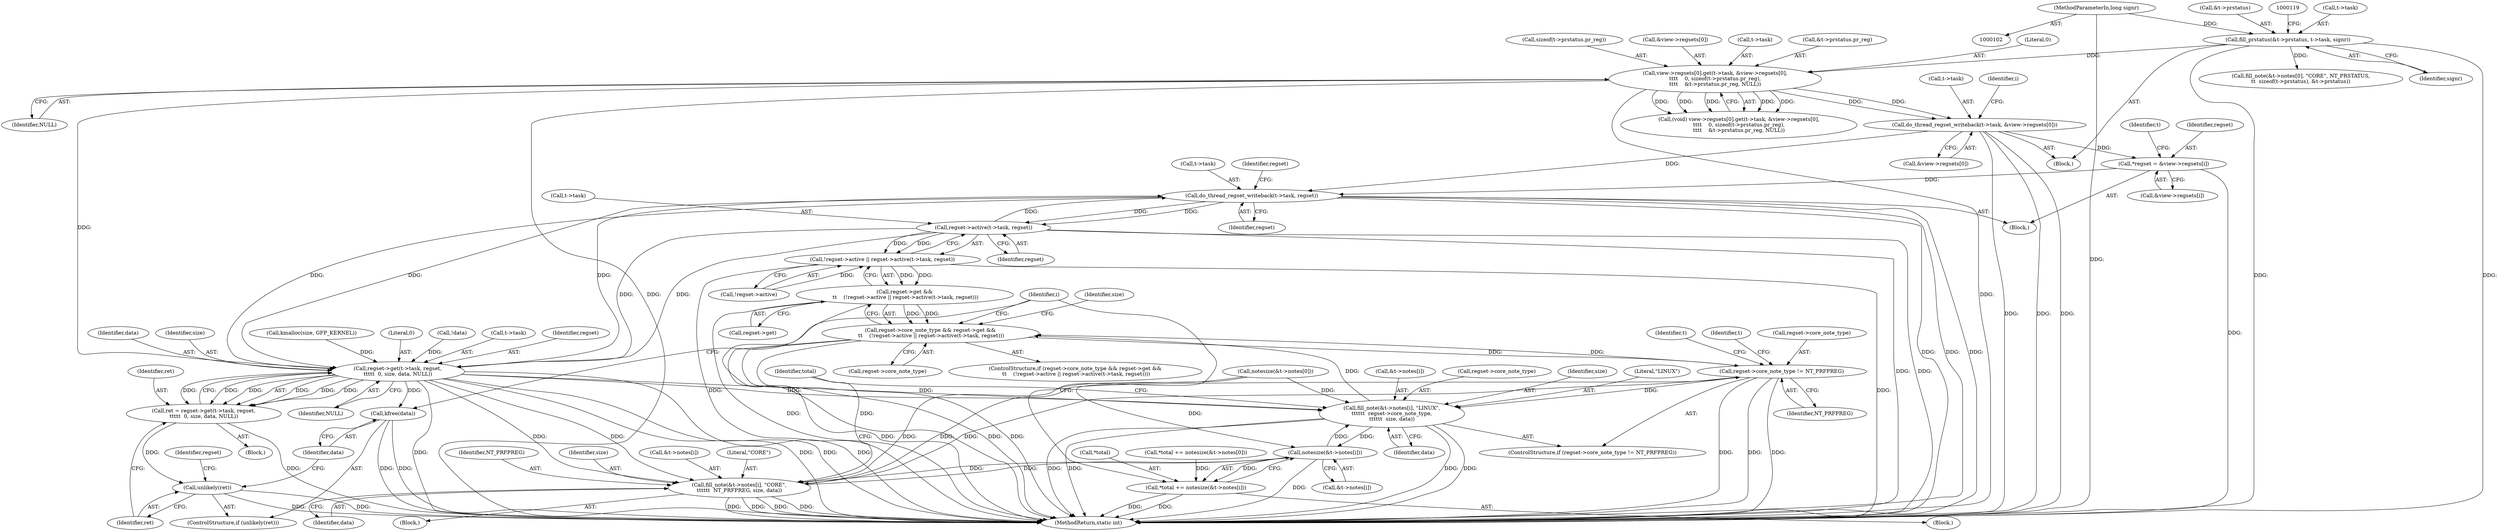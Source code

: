 digraph "0_linux_c8e252586f8d5de906385d8cf6385fee289a825e@API" {
"1000171" [label="(Call,do_thread_regset_writeback(t->task, &view->regsets[0]))"];
"1000120" [label="(Call,view->regsets[0].get(t->task, &view->regsets[0],\n\t\t\t\t    0, sizeof(t->prstatus.pr_reg),\n\t\t\t\t    &t->prstatus.pr_reg, NULL))"];
"1000109" [label="(Call,fill_prstatus(&t->prstatus, t->task, signr))"];
"1000105" [label="(MethodParameterIn,long signr)"];
"1000194" [label="(Call,*regset = &view->regsets[i])"];
"1000202" [label="(Call,do_thread_regset_writeback(t->task, regset))"];
"1000221" [label="(Call,regset->active(t->task, regset))"];
"1000216" [label="(Call,!regset->active || regset->active(t->task, regset))"];
"1000212" [label="(Call,regset->get &&\n \t\t    (!regset->active || regset->active(t->task, regset)))"];
"1000208" [label="(Call,regset->core_note_type && regset->get &&\n \t\t    (!regset->active || regset->active(t->task, regset)))"];
"1000269" [label="(Call,regset->core_note_type != NT_PRFPREG)"];
"1000274" [label="(Call,fill_note(&t->notes[i], \"LINUX\",\n\t\t\t\t\t\t  regset->core_note_type,\n\t\t\t\t\t\t  size, data))"];
"1000310" [label="(Call,notesize(&t->notes[i]))"];
"1000296" [label="(Call,fill_note(&t->notes[i], \"CORE\",\n\t\t\t\t\t\t  NT_PRFPREG, size, data))"];
"1000307" [label="(Call,*total += notesize(&t->notes[i]))"];
"1000252" [label="(Call,regset->get(t->task, regset,\n\t\t\t\t\t  0, size, data, NULL))"];
"1000250" [label="(Call,ret = regset->get(t->task, regset,\n\t\t\t\t\t  0, size, data, NULL))"];
"1000262" [label="(Call,unlikely(ret))"];
"1000264" [label="(Call,kfree(data))"];
"1000288" [label="(Block,)"];
"1000171" [label="(Call,do_thread_regset_writeback(t->task, &view->regsets[0]))"];
"1000226" [label="(Block,)"];
"1000241" [label="(Call,kmalloc(size, GFP_KERNEL))"];
"1000191" [label="(Identifier,i)"];
"1000161" [label="(Call,*total += notesize(&t->notes[0]))"];
"1000319" [label="(MethodReturn,static int)"];
"1000262" [label="(Call,unlikely(ret))"];
"1000257" [label="(Literal,0)"];
"1000265" [label="(Identifier,data)"];
"1000270" [label="(Call,regset->core_note_type)"];
"1000253" [label="(Call,t->task)"];
"1000269" [label="(Call,regset->core_note_type != NT_PRFPREG)"];
"1000307" [label="(Call,*total += notesize(&t->notes[i]))"];
"1000117" [label="(Identifier,signr)"];
"1000282" [label="(Call,regset->core_note_type)"];
"1000285" [label="(Identifier,size)"];
"1000292" [label="(Identifier,t)"];
"1000137" [label="(Call,&t->prstatus.pr_reg)"];
"1000212" [label="(Call,regset->get &&\n \t\t    (!regset->active || regset->active(t->task, regset)))"];
"1000114" [label="(Call,t->task)"];
"1000195" [label="(Identifier,regset)"];
"1000274" [label="(Call,fill_note(&t->notes[i], \"LINUX\",\n\t\t\t\t\t\t  regset->core_note_type,\n\t\t\t\t\t\t  size, data))"];
"1000216" [label="(Call,!regset->active || regset->active(t->task, regset))"];
"1000309" [label="(Identifier,total)"];
"1000130" [label="(Literal,0)"];
"1000109" [label="(Call,fill_prstatus(&t->prstatus, t->task, signr))"];
"1000222" [label="(Call,t->task)"];
"1000213" [label="(Call,regset->get)"];
"1000164" [label="(Call,notesize(&t->notes[0]))"];
"1000246" [label="(Call,!data)"];
"1000110" [label="(Call,&t->prstatus)"];
"1000192" [label="(Block,)"];
"1000308" [label="(Call,*total)"];
"1000261" [label="(ControlStructure,if (unlikely(ret)))"];
"1000202" [label="(Call,do_thread_regset_writeback(t->task, regset))"];
"1000209" [label="(Call,regset->core_note_type)"];
"1000210" [label="(Identifier,regset)"];
"1000172" [label="(Call,t->task)"];
"1000225" [label="(Identifier,regset)"];
"1000206" [label="(Identifier,regset)"];
"1000183" [label="(Identifier,i)"];
"1000304" [label="(Identifier,NT_PRFPREG)"];
"1000263" [label="(Identifier,ret)"];
"1000264" [label="(Call,kfree(data))"];
"1000281" [label="(Literal,\"LINUX\")"];
"1000105" [label="(MethodParameterIn,long signr)"];
"1000278" [label="(Identifier,t)"];
"1000259" [label="(Identifier,data)"];
"1000286" [label="(Identifier,data)"];
"1000311" [label="(Call,&t->notes[i])"];
"1000120" [label="(Call,view->regsets[0].get(t->task, &view->regsets[0],\n\t\t\t\t    0, sizeof(t->prstatus.pr_reg),\n\t\t\t\t    &t->prstatus.pr_reg, NULL))"];
"1000258" [label="(Identifier,size)"];
"1000305" [label="(Identifier,size)"];
"1000131" [label="(Call,sizeof(t->prstatus.pr_reg))"];
"1000296" [label="(Call,fill_note(&t->notes[i], \"CORE\",\n\t\t\t\t\t\t  NT_PRFPREG, size, data))"];
"1000207" [label="(ControlStructure,if (regset->core_note_type && regset->get &&\n \t\t    (!regset->active || regset->active(t->task, regset))))"];
"1000260" [label="(Identifier,NULL)"];
"1000250" [label="(Call,ret = regset->get(t->task, regset,\n\t\t\t\t\t  0, size, data, NULL))"];
"1000273" [label="(Identifier,NT_PRFPREG)"];
"1000297" [label="(Call,&t->notes[i])"];
"1000267" [label="(Block,)"];
"1000252" [label="(Call,regset->get(t->task, regset,\n\t\t\t\t\t  0, size, data, NULL))"];
"1000230" [label="(Identifier,size)"];
"1000204" [label="(Identifier,t)"];
"1000303" [label="(Literal,\"CORE\")"];
"1000194" [label="(Call,*regset = &view->regsets[i])"];
"1000271" [label="(Identifier,regset)"];
"1000124" [label="(Call,&view->regsets[0])"];
"1000143" [label="(Identifier,NULL)"];
"1000256" [label="(Identifier,regset)"];
"1000221" [label="(Call,regset->active(t->task, regset))"];
"1000306" [label="(Identifier,data)"];
"1000121" [label="(Call,t->task)"];
"1000196" [label="(Call,&view->regsets[i])"];
"1000217" [label="(Call,!regset->active)"];
"1000175" [label="(Call,&view->regsets[0])"];
"1000208" [label="(Call,regset->core_note_type && regset->get &&\n \t\t    (!regset->active || regset->active(t->task, regset)))"];
"1000268" [label="(ControlStructure,if (regset->core_note_type != NT_PRFPREG))"];
"1000275" [label="(Call,&t->notes[i])"];
"1000203" [label="(Call,t->task)"];
"1000251" [label="(Identifier,ret)"];
"1000310" [label="(Call,notesize(&t->notes[i]))"];
"1000144" [label="(Call,fill_note(&t->notes[0], \"CORE\", NT_PRSTATUS,\n\t\t  sizeof(t->prstatus), &t->prstatus))"];
"1000118" [label="(Call,(void) view->regsets[0].get(t->task, &view->regsets[0],\n\t\t\t\t    0, sizeof(t->prstatus.pr_reg),\n\t\t\t\t    &t->prstatus.pr_reg, NULL))"];
"1000107" [label="(Block,)"];
"1000171" -> "1000107"  [label="AST: "];
"1000171" -> "1000175"  [label="CFG: "];
"1000172" -> "1000171"  [label="AST: "];
"1000175" -> "1000171"  [label="AST: "];
"1000183" -> "1000171"  [label="CFG: "];
"1000171" -> "1000319"  [label="DDG: "];
"1000171" -> "1000319"  [label="DDG: "];
"1000171" -> "1000319"  [label="DDG: "];
"1000120" -> "1000171"  [label="DDG: "];
"1000120" -> "1000171"  [label="DDG: "];
"1000171" -> "1000194"  [label="DDG: "];
"1000171" -> "1000202"  [label="DDG: "];
"1000120" -> "1000118"  [label="AST: "];
"1000120" -> "1000143"  [label="CFG: "];
"1000121" -> "1000120"  [label="AST: "];
"1000124" -> "1000120"  [label="AST: "];
"1000130" -> "1000120"  [label="AST: "];
"1000131" -> "1000120"  [label="AST: "];
"1000137" -> "1000120"  [label="AST: "];
"1000143" -> "1000120"  [label="AST: "];
"1000118" -> "1000120"  [label="CFG: "];
"1000120" -> "1000319"  [label="DDG: "];
"1000120" -> "1000319"  [label="DDG: "];
"1000120" -> "1000118"  [label="DDG: "];
"1000120" -> "1000118"  [label="DDG: "];
"1000120" -> "1000118"  [label="DDG: "];
"1000120" -> "1000118"  [label="DDG: "];
"1000120" -> "1000118"  [label="DDG: "];
"1000109" -> "1000120"  [label="DDG: "];
"1000120" -> "1000252"  [label="DDG: "];
"1000109" -> "1000107"  [label="AST: "];
"1000109" -> "1000117"  [label="CFG: "];
"1000110" -> "1000109"  [label="AST: "];
"1000114" -> "1000109"  [label="AST: "];
"1000117" -> "1000109"  [label="AST: "];
"1000119" -> "1000109"  [label="CFG: "];
"1000109" -> "1000319"  [label="DDG: "];
"1000109" -> "1000319"  [label="DDG: "];
"1000105" -> "1000109"  [label="DDG: "];
"1000109" -> "1000144"  [label="DDG: "];
"1000105" -> "1000102"  [label="AST: "];
"1000105" -> "1000319"  [label="DDG: "];
"1000194" -> "1000192"  [label="AST: "];
"1000194" -> "1000196"  [label="CFG: "];
"1000195" -> "1000194"  [label="AST: "];
"1000196" -> "1000194"  [label="AST: "];
"1000204" -> "1000194"  [label="CFG: "];
"1000194" -> "1000319"  [label="DDG: "];
"1000194" -> "1000202"  [label="DDG: "];
"1000202" -> "1000192"  [label="AST: "];
"1000202" -> "1000206"  [label="CFG: "];
"1000203" -> "1000202"  [label="AST: "];
"1000206" -> "1000202"  [label="AST: "];
"1000210" -> "1000202"  [label="CFG: "];
"1000202" -> "1000319"  [label="DDG: "];
"1000202" -> "1000319"  [label="DDG: "];
"1000202" -> "1000319"  [label="DDG: "];
"1000252" -> "1000202"  [label="DDG: "];
"1000221" -> "1000202"  [label="DDG: "];
"1000202" -> "1000221"  [label="DDG: "];
"1000202" -> "1000221"  [label="DDG: "];
"1000202" -> "1000252"  [label="DDG: "];
"1000202" -> "1000252"  [label="DDG: "];
"1000221" -> "1000216"  [label="AST: "];
"1000221" -> "1000225"  [label="CFG: "];
"1000222" -> "1000221"  [label="AST: "];
"1000225" -> "1000221"  [label="AST: "];
"1000216" -> "1000221"  [label="CFG: "];
"1000221" -> "1000319"  [label="DDG: "];
"1000221" -> "1000319"  [label="DDG: "];
"1000221" -> "1000216"  [label="DDG: "];
"1000221" -> "1000216"  [label="DDG: "];
"1000221" -> "1000252"  [label="DDG: "];
"1000221" -> "1000252"  [label="DDG: "];
"1000216" -> "1000212"  [label="AST: "];
"1000216" -> "1000217"  [label="CFG: "];
"1000217" -> "1000216"  [label="AST: "];
"1000212" -> "1000216"  [label="CFG: "];
"1000216" -> "1000319"  [label="DDG: "];
"1000216" -> "1000319"  [label="DDG: "];
"1000216" -> "1000212"  [label="DDG: "];
"1000216" -> "1000212"  [label="DDG: "];
"1000217" -> "1000216"  [label="DDG: "];
"1000212" -> "1000208"  [label="AST: "];
"1000212" -> "1000213"  [label="CFG: "];
"1000213" -> "1000212"  [label="AST: "];
"1000208" -> "1000212"  [label="CFG: "];
"1000212" -> "1000319"  [label="DDG: "];
"1000212" -> "1000319"  [label="DDG: "];
"1000212" -> "1000208"  [label="DDG: "];
"1000212" -> "1000208"  [label="DDG: "];
"1000208" -> "1000207"  [label="AST: "];
"1000208" -> "1000209"  [label="CFG: "];
"1000209" -> "1000208"  [label="AST: "];
"1000230" -> "1000208"  [label="CFG: "];
"1000191" -> "1000208"  [label="CFG: "];
"1000208" -> "1000319"  [label="DDG: "];
"1000208" -> "1000319"  [label="DDG: "];
"1000208" -> "1000319"  [label="DDG: "];
"1000269" -> "1000208"  [label="DDG: "];
"1000274" -> "1000208"  [label="DDG: "];
"1000208" -> "1000269"  [label="DDG: "];
"1000269" -> "1000268"  [label="AST: "];
"1000269" -> "1000273"  [label="CFG: "];
"1000270" -> "1000269"  [label="AST: "];
"1000273" -> "1000269"  [label="AST: "];
"1000278" -> "1000269"  [label="CFG: "];
"1000292" -> "1000269"  [label="CFG: "];
"1000269" -> "1000319"  [label="DDG: "];
"1000269" -> "1000319"  [label="DDG: "];
"1000269" -> "1000319"  [label="DDG: "];
"1000296" -> "1000269"  [label="DDG: "];
"1000269" -> "1000274"  [label="DDG: "];
"1000269" -> "1000296"  [label="DDG: "];
"1000274" -> "1000268"  [label="AST: "];
"1000274" -> "1000286"  [label="CFG: "];
"1000275" -> "1000274"  [label="AST: "];
"1000281" -> "1000274"  [label="AST: "];
"1000282" -> "1000274"  [label="AST: "];
"1000285" -> "1000274"  [label="AST: "];
"1000286" -> "1000274"  [label="AST: "];
"1000309" -> "1000274"  [label="CFG: "];
"1000274" -> "1000319"  [label="DDG: "];
"1000274" -> "1000319"  [label="DDG: "];
"1000274" -> "1000319"  [label="DDG: "];
"1000274" -> "1000319"  [label="DDG: "];
"1000310" -> "1000274"  [label="DDG: "];
"1000164" -> "1000274"  [label="DDG: "];
"1000252" -> "1000274"  [label="DDG: "];
"1000252" -> "1000274"  [label="DDG: "];
"1000274" -> "1000310"  [label="DDG: "];
"1000310" -> "1000307"  [label="AST: "];
"1000310" -> "1000311"  [label="CFG: "];
"1000311" -> "1000310"  [label="AST: "];
"1000307" -> "1000310"  [label="CFG: "];
"1000310" -> "1000319"  [label="DDG: "];
"1000310" -> "1000296"  [label="DDG: "];
"1000310" -> "1000307"  [label="DDG: "];
"1000296" -> "1000310"  [label="DDG: "];
"1000164" -> "1000310"  [label="DDG: "];
"1000296" -> "1000288"  [label="AST: "];
"1000296" -> "1000306"  [label="CFG: "];
"1000297" -> "1000296"  [label="AST: "];
"1000303" -> "1000296"  [label="AST: "];
"1000304" -> "1000296"  [label="AST: "];
"1000305" -> "1000296"  [label="AST: "];
"1000306" -> "1000296"  [label="AST: "];
"1000309" -> "1000296"  [label="CFG: "];
"1000296" -> "1000319"  [label="DDG: "];
"1000296" -> "1000319"  [label="DDG: "];
"1000296" -> "1000319"  [label="DDG: "];
"1000296" -> "1000319"  [label="DDG: "];
"1000164" -> "1000296"  [label="DDG: "];
"1000252" -> "1000296"  [label="DDG: "];
"1000252" -> "1000296"  [label="DDG: "];
"1000307" -> "1000267"  [label="AST: "];
"1000308" -> "1000307"  [label="AST: "];
"1000191" -> "1000307"  [label="CFG: "];
"1000307" -> "1000319"  [label="DDG: "];
"1000307" -> "1000319"  [label="DDG: "];
"1000161" -> "1000307"  [label="DDG: "];
"1000252" -> "1000250"  [label="AST: "];
"1000252" -> "1000260"  [label="CFG: "];
"1000253" -> "1000252"  [label="AST: "];
"1000256" -> "1000252"  [label="AST: "];
"1000257" -> "1000252"  [label="AST: "];
"1000258" -> "1000252"  [label="AST: "];
"1000259" -> "1000252"  [label="AST: "];
"1000260" -> "1000252"  [label="AST: "];
"1000250" -> "1000252"  [label="CFG: "];
"1000252" -> "1000319"  [label="DDG: "];
"1000252" -> "1000319"  [label="DDG: "];
"1000252" -> "1000319"  [label="DDG: "];
"1000252" -> "1000319"  [label="DDG: "];
"1000252" -> "1000250"  [label="DDG: "];
"1000252" -> "1000250"  [label="DDG: "];
"1000252" -> "1000250"  [label="DDG: "];
"1000252" -> "1000250"  [label="DDG: "];
"1000252" -> "1000250"  [label="DDG: "];
"1000252" -> "1000250"  [label="DDG: "];
"1000241" -> "1000252"  [label="DDG: "];
"1000246" -> "1000252"  [label="DDG: "];
"1000252" -> "1000264"  [label="DDG: "];
"1000250" -> "1000226"  [label="AST: "];
"1000251" -> "1000250"  [label="AST: "];
"1000263" -> "1000250"  [label="CFG: "];
"1000250" -> "1000319"  [label="DDG: "];
"1000250" -> "1000262"  [label="DDG: "];
"1000262" -> "1000261"  [label="AST: "];
"1000262" -> "1000263"  [label="CFG: "];
"1000263" -> "1000262"  [label="AST: "];
"1000265" -> "1000262"  [label="CFG: "];
"1000271" -> "1000262"  [label="CFG: "];
"1000262" -> "1000319"  [label="DDG: "];
"1000262" -> "1000319"  [label="DDG: "];
"1000264" -> "1000261"  [label="AST: "];
"1000264" -> "1000265"  [label="CFG: "];
"1000265" -> "1000264"  [label="AST: "];
"1000191" -> "1000264"  [label="CFG: "];
"1000264" -> "1000319"  [label="DDG: "];
"1000264" -> "1000319"  [label="DDG: "];
}
